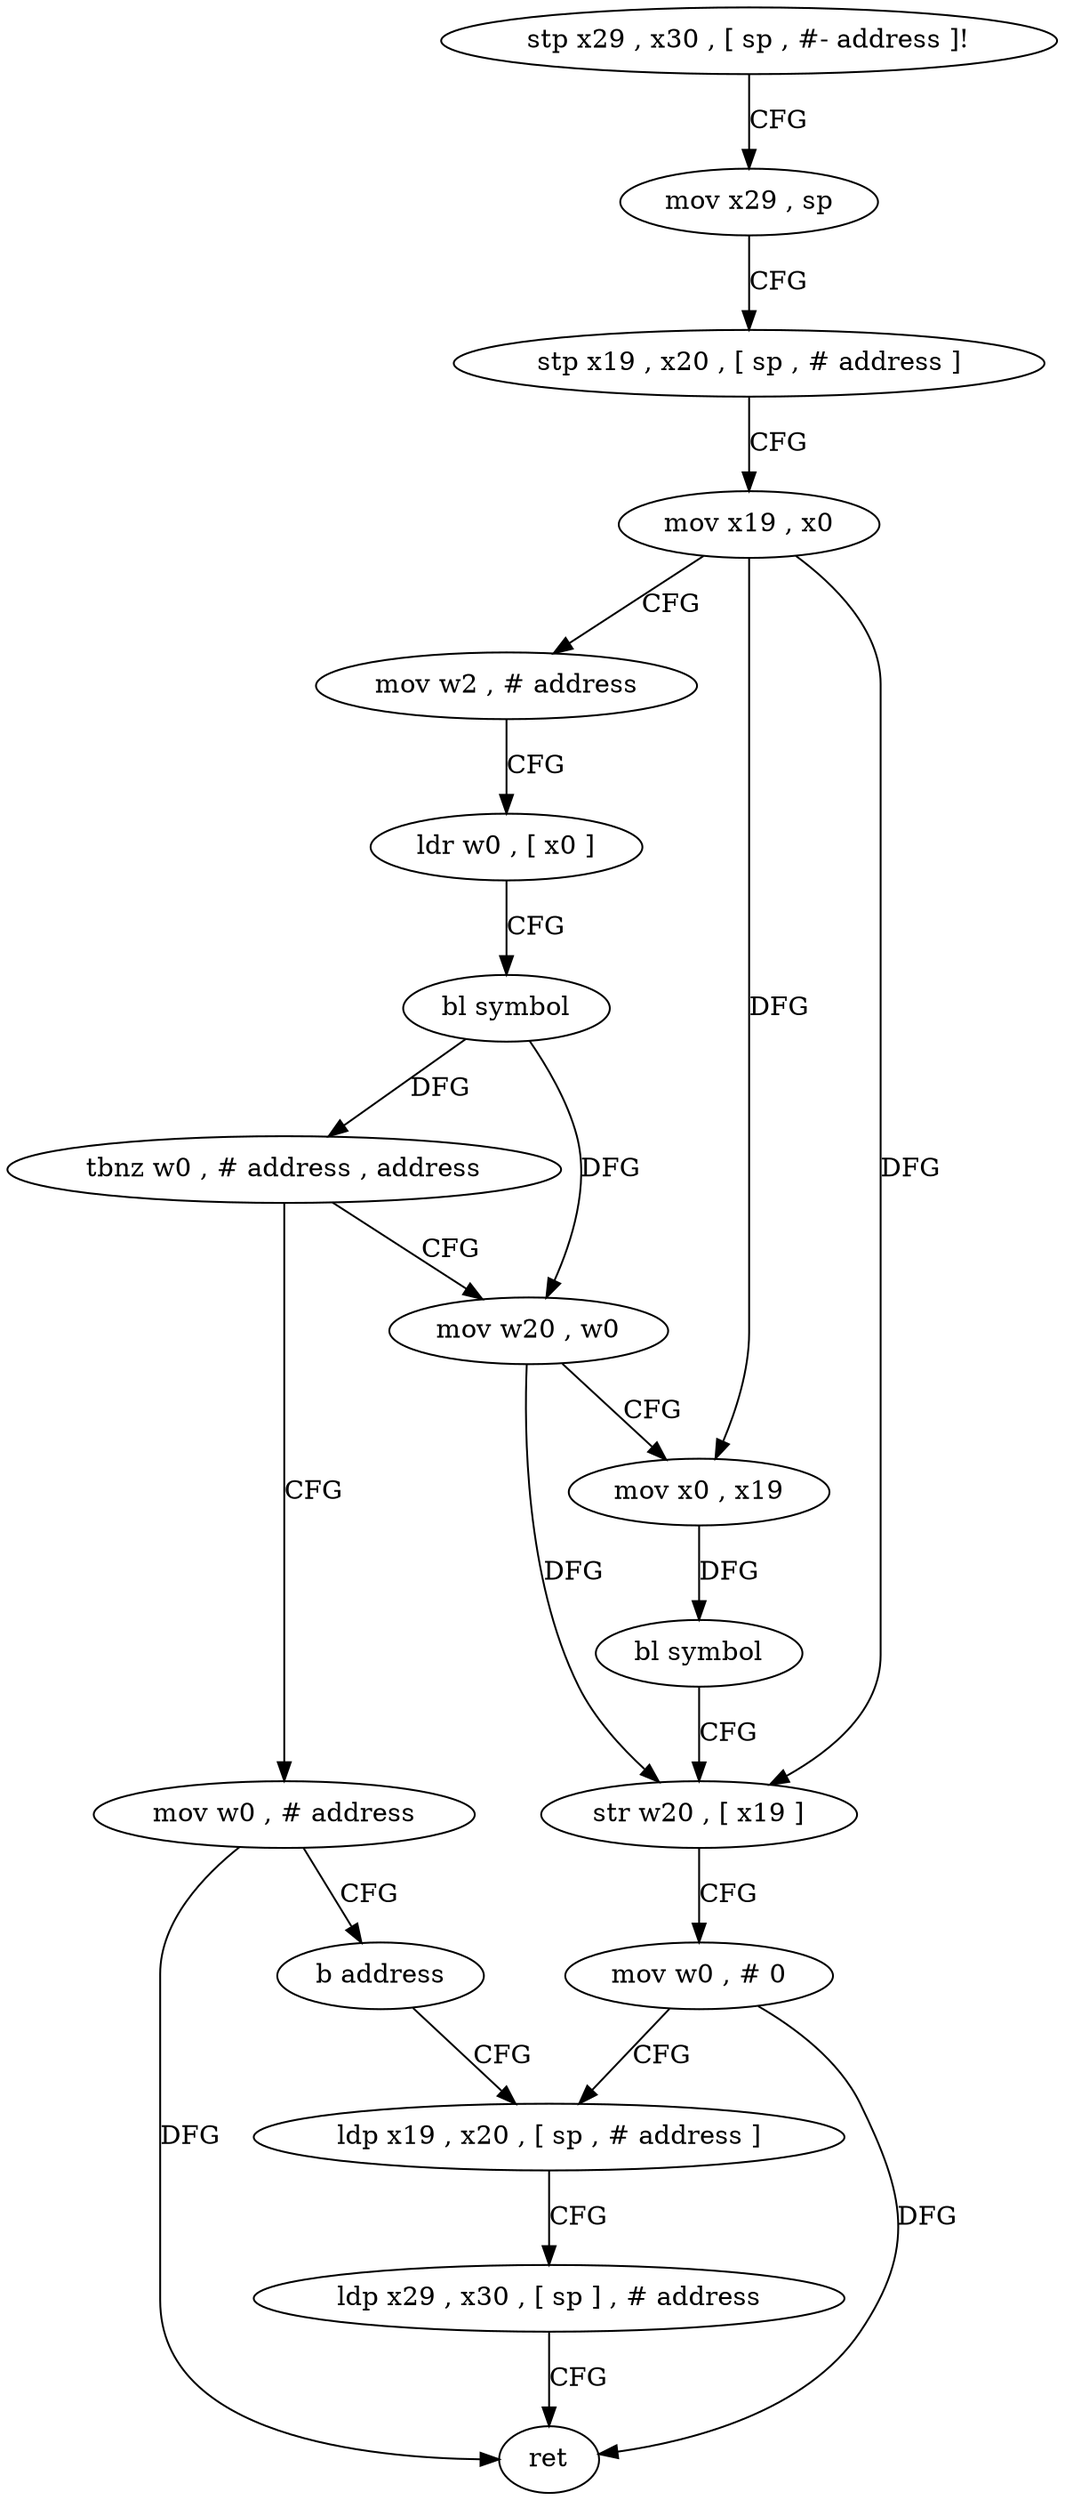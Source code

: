 digraph "func" {
"4394368" [label = "stp x29 , x30 , [ sp , #- address ]!" ]
"4394372" [label = "mov x29 , sp" ]
"4394376" [label = "stp x19 , x20 , [ sp , # address ]" ]
"4394380" [label = "mov x19 , x0" ]
"4394384" [label = "mov w2 , # address" ]
"4394388" [label = "ldr w0 , [ x0 ]" ]
"4394392" [label = "bl symbol" ]
"4394396" [label = "tbnz w0 , # address , address" ]
"4394432" [label = "mov w0 , # address" ]
"4394400" [label = "mov w20 , w0" ]
"4394436" [label = "b address" ]
"4394420" [label = "ldp x19 , x20 , [ sp , # address ]" ]
"4394404" [label = "mov x0 , x19" ]
"4394408" [label = "bl symbol" ]
"4394412" [label = "str w20 , [ x19 ]" ]
"4394416" [label = "mov w0 , # 0" ]
"4394424" [label = "ldp x29 , x30 , [ sp ] , # address" ]
"4394428" [label = "ret" ]
"4394368" -> "4394372" [ label = "CFG" ]
"4394372" -> "4394376" [ label = "CFG" ]
"4394376" -> "4394380" [ label = "CFG" ]
"4394380" -> "4394384" [ label = "CFG" ]
"4394380" -> "4394404" [ label = "DFG" ]
"4394380" -> "4394412" [ label = "DFG" ]
"4394384" -> "4394388" [ label = "CFG" ]
"4394388" -> "4394392" [ label = "CFG" ]
"4394392" -> "4394396" [ label = "DFG" ]
"4394392" -> "4394400" [ label = "DFG" ]
"4394396" -> "4394432" [ label = "CFG" ]
"4394396" -> "4394400" [ label = "CFG" ]
"4394432" -> "4394436" [ label = "CFG" ]
"4394432" -> "4394428" [ label = "DFG" ]
"4394400" -> "4394404" [ label = "CFG" ]
"4394400" -> "4394412" [ label = "DFG" ]
"4394436" -> "4394420" [ label = "CFG" ]
"4394420" -> "4394424" [ label = "CFG" ]
"4394404" -> "4394408" [ label = "DFG" ]
"4394408" -> "4394412" [ label = "CFG" ]
"4394412" -> "4394416" [ label = "CFG" ]
"4394416" -> "4394420" [ label = "CFG" ]
"4394416" -> "4394428" [ label = "DFG" ]
"4394424" -> "4394428" [ label = "CFG" ]
}
